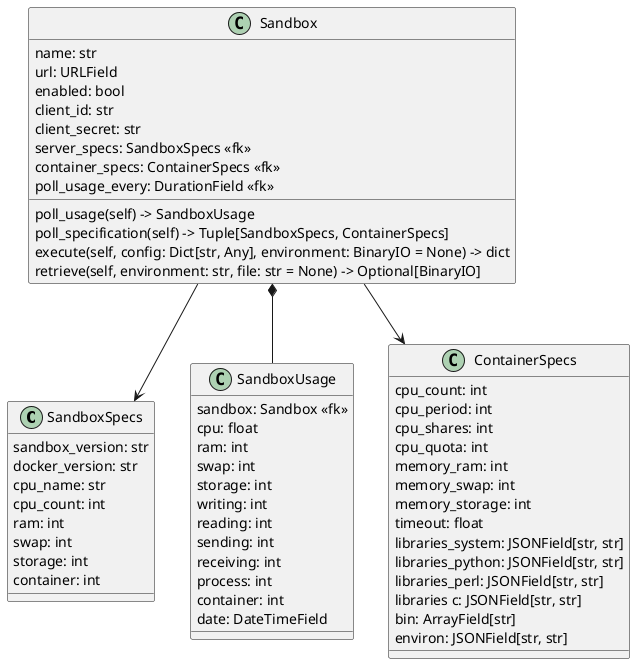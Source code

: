 @startuml

class SandboxSpecs {
    sandbox_version: str
    docker_version: str
    cpu_name: str
    cpu_count: int
    ram: int
    swap: int
    storage: int
    container: int
}


class SandboxUsage {
    sandbox: Sandbox <<fk>>
    cpu: float
    ram: int
    swap: int
    storage: int
    writing: int
    reading: int
    sending: int
    receiving: int
    process: int
    container: int
    date: DateTimeField
}


class ContainerSpecs {
    cpu_count: int
    cpu_period: int
    cpu_shares: int
    cpu_quota: int
    memory_ram: int
    memory_swap: int
    memory_storage: int
    timeout: float
    libraries_system: JSONField[str, str]
    libraries_python: JSONField[str, str]
    libraries_perl: JSONField[str, str]
    libraries c: JSONField[str, str]
    bin: ArrayField[str]
    environ: JSONField[str, str]
}


class Sandbox {
    name: str
    url: URLField
    enabled: bool
    client_id: str
    client_secret: str
    server_specs: SandboxSpecs <<fk>>
    container_specs: ContainerSpecs <<fk>>
    poll_usage_every: DurationField <<fk>>

    poll_usage(self) -> SandboxUsage
    poll_specification(self) -> Tuple[SandboxSpecs, ContainerSpecs]
    execute(self, config: Dict[str, Any], environment: BinaryIO = None) -> dict
    retrieve(self, environment: str, file: str = None) -> Optional[BinaryIO]
}

Sandbox --> SandboxSpecs
Sandbox --> ContainerSpecs
Sandbox *-- SandboxUsage

@enduml

